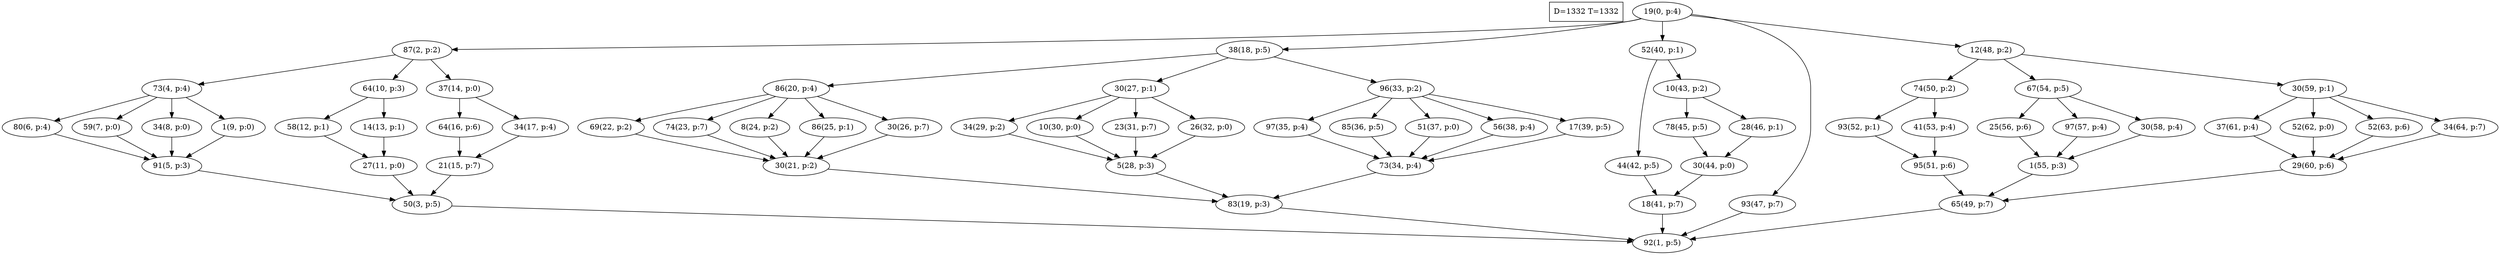 digraph Task {
i [shape=box, label="D=1332 T=1332"]; 
0 [label="19(0, p:4)"];
1 [label="92(1, p:5)"];
2 [label="87(2, p:2)"];
3 [label="50(3, p:5)"];
4 [label="73(4, p:4)"];
5 [label="91(5, p:3)"];
6 [label="80(6, p:4)"];
7 [label="59(7, p:0)"];
8 [label="34(8, p:0)"];
9 [label="1(9, p:0)"];
10 [label="64(10, p:3)"];
11 [label="27(11, p:0)"];
12 [label="58(12, p:1)"];
13 [label="14(13, p:1)"];
14 [label="37(14, p:0)"];
15 [label="21(15, p:7)"];
16 [label="64(16, p:6)"];
17 [label="34(17, p:4)"];
18 [label="38(18, p:5)"];
19 [label="83(19, p:3)"];
20 [label="86(20, p:4)"];
21 [label="30(21, p:2)"];
22 [label="69(22, p:2)"];
23 [label="74(23, p:7)"];
24 [label="8(24, p:2)"];
25 [label="86(25, p:1)"];
26 [label="30(26, p:7)"];
27 [label="30(27, p:1)"];
28 [label="5(28, p:3)"];
29 [label="34(29, p:2)"];
30 [label="10(30, p:0)"];
31 [label="23(31, p:7)"];
32 [label="26(32, p:0)"];
33 [label="96(33, p:2)"];
34 [label="73(34, p:4)"];
35 [label="97(35, p:4)"];
36 [label="85(36, p:5)"];
37 [label="51(37, p:0)"];
38 [label="56(38, p:4)"];
39 [label="17(39, p:5)"];
40 [label="52(40, p:1)"];
41 [label="18(41, p:7)"];
42 [label="44(42, p:5)"];
43 [label="10(43, p:2)"];
44 [label="30(44, p:0)"];
45 [label="78(45, p:5)"];
46 [label="28(46, p:1)"];
47 [label="93(47, p:7)"];
48 [label="12(48, p:2)"];
49 [label="65(49, p:7)"];
50 [label="74(50, p:2)"];
51 [label="95(51, p:6)"];
52 [label="93(52, p:1)"];
53 [label="41(53, p:4)"];
54 [label="67(54, p:5)"];
55 [label="1(55, p:3)"];
56 [label="25(56, p:6)"];
57 [label="97(57, p:4)"];
58 [label="30(58, p:4)"];
59 [label="30(59, p:1)"];
60 [label="29(60, p:6)"];
61 [label="37(61, p:4)"];
62 [label="52(62, p:0)"];
63 [label="52(63, p:6)"];
64 [label="34(64, p:7)"];
0 -> 2;
0 -> 18;
0 -> 40;
0 -> 47;
0 -> 48;
2 -> 4;
2 -> 10;
2 -> 14;
3 -> 1;
4 -> 6;
4 -> 7;
4 -> 8;
4 -> 9;
5 -> 3;
6 -> 5;
7 -> 5;
8 -> 5;
9 -> 5;
10 -> 12;
10 -> 13;
11 -> 3;
12 -> 11;
13 -> 11;
14 -> 16;
14 -> 17;
15 -> 3;
16 -> 15;
17 -> 15;
18 -> 20;
18 -> 27;
18 -> 33;
19 -> 1;
20 -> 22;
20 -> 23;
20 -> 24;
20 -> 25;
20 -> 26;
21 -> 19;
22 -> 21;
23 -> 21;
24 -> 21;
25 -> 21;
26 -> 21;
27 -> 29;
27 -> 30;
27 -> 31;
27 -> 32;
28 -> 19;
29 -> 28;
30 -> 28;
31 -> 28;
32 -> 28;
33 -> 35;
33 -> 36;
33 -> 37;
33 -> 38;
33 -> 39;
34 -> 19;
35 -> 34;
36 -> 34;
37 -> 34;
38 -> 34;
39 -> 34;
40 -> 42;
40 -> 43;
41 -> 1;
42 -> 41;
43 -> 45;
43 -> 46;
44 -> 41;
45 -> 44;
46 -> 44;
47 -> 1;
48 -> 50;
48 -> 54;
48 -> 59;
49 -> 1;
50 -> 52;
50 -> 53;
51 -> 49;
52 -> 51;
53 -> 51;
54 -> 56;
54 -> 57;
54 -> 58;
55 -> 49;
56 -> 55;
57 -> 55;
58 -> 55;
59 -> 61;
59 -> 62;
59 -> 63;
59 -> 64;
60 -> 49;
61 -> 60;
62 -> 60;
63 -> 60;
64 -> 60;
}